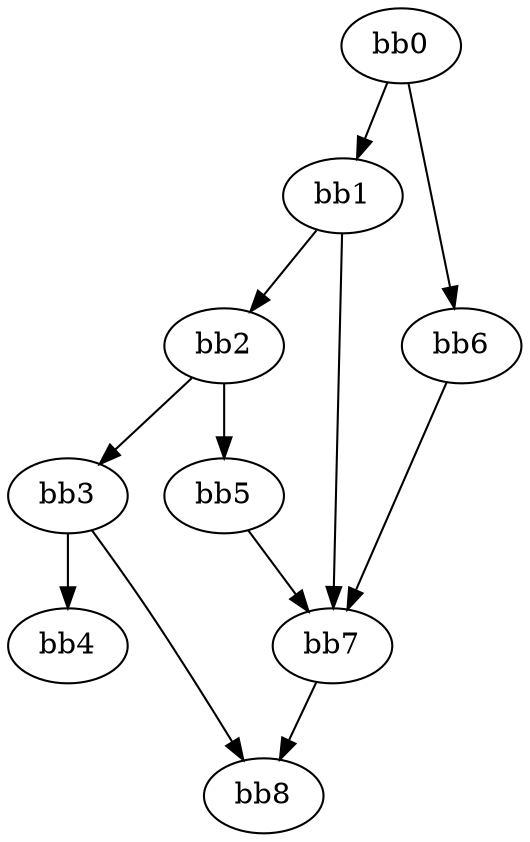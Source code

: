 digraph {
    0 [ label = "bb0\l" ]
    1 [ label = "bb1\l" ]
    2 [ label = "bb2\l" ]
    3 [ label = "bb3\l" ]
    4 [ label = "bb4\l" ]
    5 [ label = "bb5\l" ]
    6 [ label = "bb6\l" ]
    7 [ label = "bb7\l" ]
    8 [ label = "bb8\l" ]
    0 -> 1 [ ]
    0 -> 6 [ ]
    1 -> 2 [ ]
    1 -> 7 [ ]
    2 -> 3 [ ]
    2 -> 5 [ ]
    3 -> 4 [ ]
    3 -> 8 [ ]
    5 -> 7 [ ]
    6 -> 7 [ ]
    7 -> 8 [ ]
}

